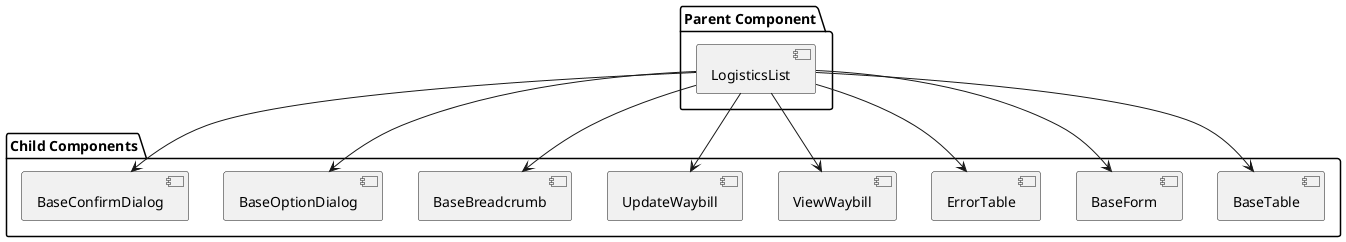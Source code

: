 @startuml

package "Parent Component" {
  [LogisticsList]
}

package "Child Components" {
  [BaseTable]
  [BaseForm]
  [ErrorTable]
  [ViewWaybill]
  [UpdateWaybill]
  [BaseBreadcrumb]
  [BaseOptionDialog]
  [BaseConfirmDialog]
}

[LogisticsList]             -->       [BaseForm]
[LogisticsList]             -->       [BaseTable]
[LogisticsList]             -->       [ErrorTable]
[LogisticsList]             -->       [ViewWaybill]
[LogisticsList]             -->       [UpdateWaybill]
[LogisticsList]             -->       [BaseBreadcrumb]
[LogisticsList]             -->       [BaseOptionDialog]
[LogisticsList]             -->       [BaseConfirmDialog]

@enduml